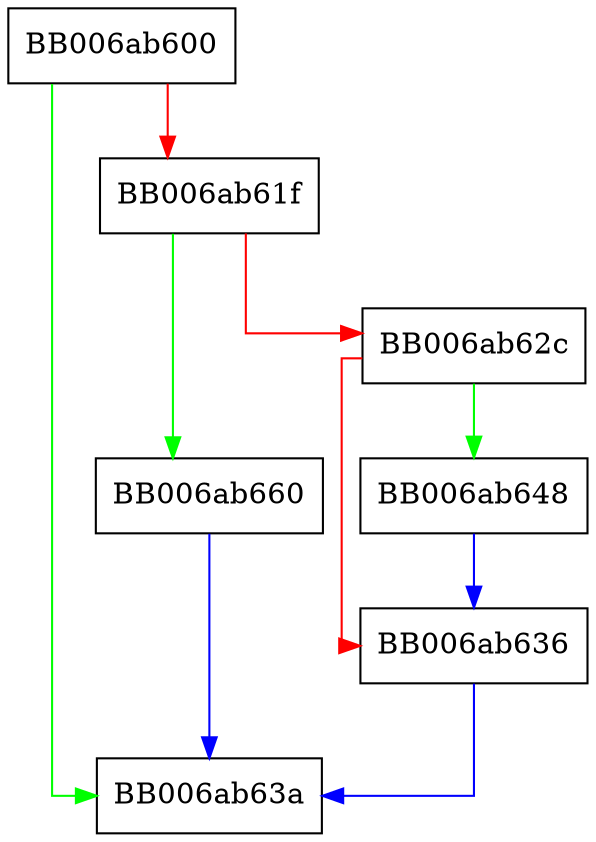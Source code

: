 digraph keccak_final {
  node [shape="box"];
  graph [splines=ortho];
  BB006ab600 -> BB006ab63a [color="green"];
  BB006ab600 -> BB006ab61f [color="red"];
  BB006ab61f -> BB006ab660 [color="green"];
  BB006ab61f -> BB006ab62c [color="red"];
  BB006ab62c -> BB006ab648 [color="green"];
  BB006ab62c -> BB006ab636 [color="red"];
  BB006ab636 -> BB006ab63a [color="blue"];
  BB006ab648 -> BB006ab636 [color="blue"];
  BB006ab660 -> BB006ab63a [color="blue"];
}